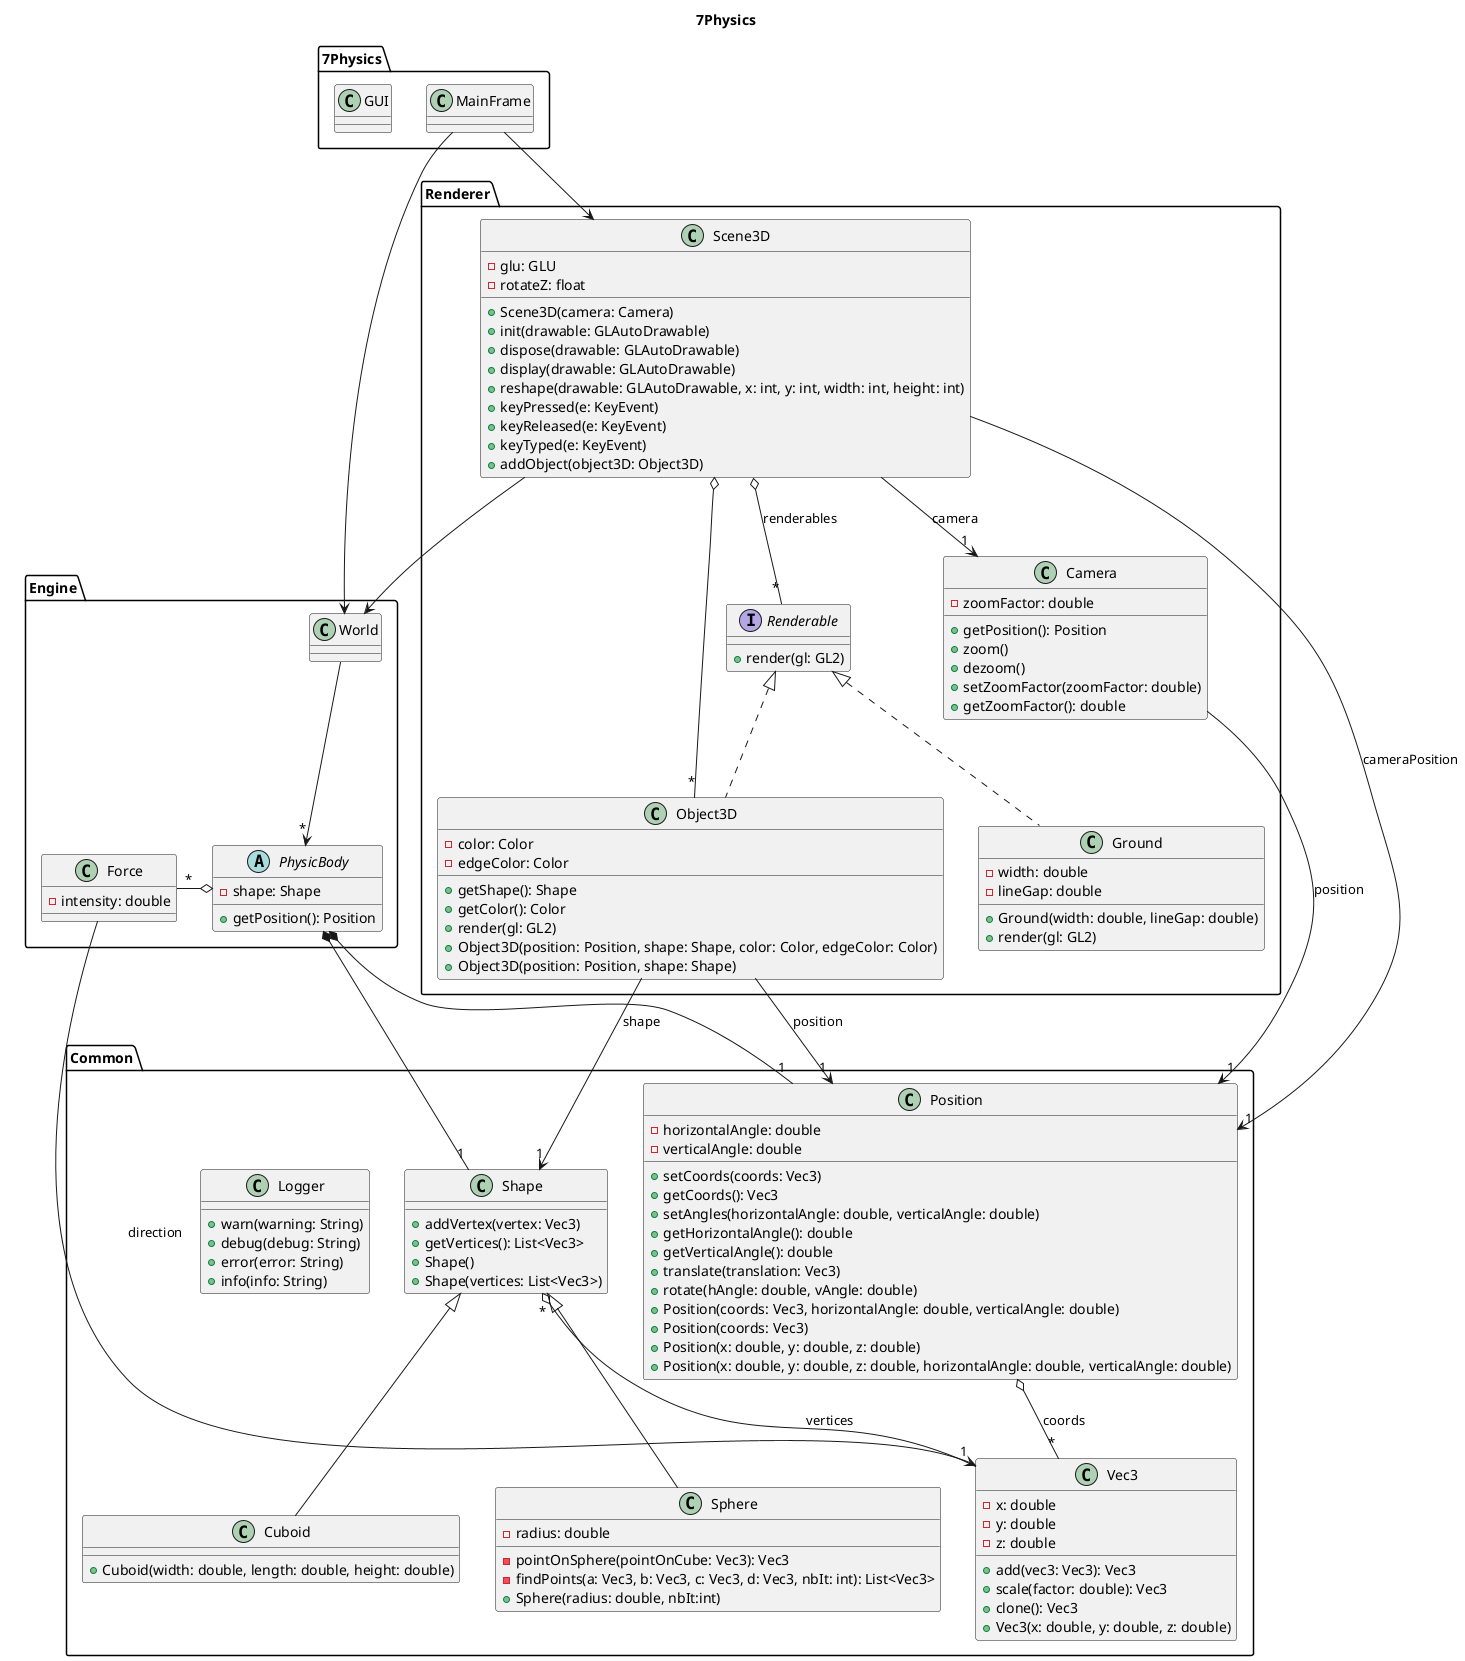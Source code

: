 @startuml

title 7Physics

package 7Physics {
    class MainFrame {
    
    }

    class GUI {
    }
}

package Engine {
    class World {

    }

    abstract PhysicBody {
        - shape: Shape
        + getPosition(): Position
    }

    class Force {
        - intensity: double
    }

    World --> "*" PhysicBody
    PhysicBody o- "*" Force
}

package Renderer {
    class Scene3D {
        - glu: GLU
        - rotateZ: float
        + Scene3D(camera: Camera)
        + init(drawable: GLAutoDrawable)
        + dispose(drawable: GLAutoDrawable)
        + display(drawable: GLAutoDrawable)
        + reshape(drawable: GLAutoDrawable, x: int, y: int, width: int, height: int)
        + keyPressed(e: KeyEvent)
        + keyReleased(e: KeyEvent)
        + keyTyped(e: KeyEvent)
        + addObject(object3D: Object3D)
    }

    interface Renderable {
        + render(gl: GL2)
    }

    class Object3D {
        - color: Color
        - edgeColor: Color
        + getShape(): Shape
        + getColor(): Color
        + render(gl: GL2)
        + Object3D(position: Position, shape: Shape, color: Color, edgeColor: Color)
        + Object3D(position: Position, shape: Shape)
    }

    class Ground {
        - width: double
        - lineGap: double
        + Ground(width: double, lineGap: double)
        + render(gl: GL2)
    }

    class Camera {
        - zoomFactor: double
        + getPosition(): Position
        + zoom()
        + dezoom()
        + setZoomFactor(zoomFactor: double)
        + getZoomFactor(): double
    }
    Object3D "*" --o Scene3D
    Renderable <|.. Object3D
    Renderable <|.. Ground
    Scene3D o--"*" Renderable: renderables
    Scene3D --> "1" Camera: camera
}

package Common {
    class Position {
        - horizontalAngle: double
        - verticalAngle: double
        + setCoords(coords: Vec3)
        + getCoords(): Vec3
        + setAngles(horizontalAngle: double, verticalAngle: double)
        + getHorizontalAngle(): double
        + getVerticalAngle(): double
        + translate(translation: Vec3)
        + rotate(hAngle: double, vAngle: double)
        + Position(coords: Vec3, horizontalAngle: double, verticalAngle: double)
        + Position(coords: Vec3)
        + Position(x: double, y: double, z: double)
        + Position(x: double, y: double, z: double, horizontalAngle: double, verticalAngle: double)
    }

    class Shape {
        + addVertex(vertex: Vec3)
        + getVertices(): List<Vec3>
        + Shape()
        + Shape(vertices: List<Vec3>)
    }

    class Vec3 {
        - x: double
        - y: double
        - z: double
        + add(vec3: Vec3): Vec3
        + scale(factor: double): Vec3
        + clone(): Vec3
        + Vec3(x: double, y: double, z: double)
    }

    class Logger {
        + warn(warning: String)
        + debug(debug: String)
        + error(error: String)
        + info(info: String)
    }

    class Cuboid {
        + Cuboid(width: double, length: double, height: double)
    }

    class Sphere {
        - radius: double
        - pointOnSphere(pointOnCube: Vec3): Vec3
        - findPoints(a: Vec3, b: Vec3, c: Vec3, d: Vec3, nbIt: int): List<Vec3>
        + Sphere(radius: double, nbIt:int)
    }

    Position o-- "*" Vec3: coords
    Shape "*" o-- Vec3: vertices
    Shape  <|-- Cuboid
    Shape  <|-- Sphere

}

PhysicBody *-- "1" Position
PhysicBody *-- "1" Shape
Force --> "1" Vec3: direction

MainFrame --> World
MainFrame --> Scene3D
Scene3D -> World
Object3D --> "1" Shape: shape
Object3D --> "1" Position: position
Scene3D --> "1" Position: cameraPosition
Camera --> "1" Position: position

@enduml